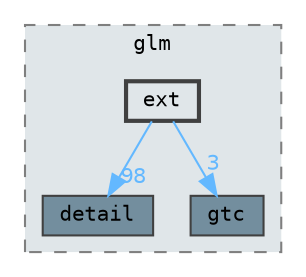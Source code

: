 digraph "C:/Users/s239074/Documents/ogl_renderer/thirdparty/glm/ext"
{
 // LATEX_PDF_SIZE
  bgcolor="transparent";
  edge [fontname=Terminal,fontsize=10,labelfontname=Helvetica,labelfontsize=10];
  node [fontname=Terminal,fontsize=10,shape=box,height=0.2,width=0.4];
  compound=true
  subgraph clusterdir_799a97583de5de6f52952a140c0046c8 {
    graph [ bgcolor="#e0e6e9", pencolor="grey50", label="glm", fontname=Terminal,fontsize=10 style="filled,dashed", URL="dir_799a97583de5de6f52952a140c0046c8.html",tooltip=""]
  dir_420d361cac2b208f4d47e7900e4a3503 [label="detail", fillcolor="#738e9e", color="grey25", style="filled", URL="dir_420d361cac2b208f4d47e7900e4a3503.html",tooltip=""];
  dir_dfd3bf86aa9ac2cfc775a020bbc3005b [label="gtc", fillcolor="#738e9e", color="grey25", style="filled", URL="dir_dfd3bf86aa9ac2cfc775a020bbc3005b.html",tooltip=""];
  dir_64a910161e75a4ca3376ff45e3482a96 [label="ext", fillcolor="#e0e6e9", color="grey25", style="filled,bold", URL="dir_64a910161e75a4ca3376ff45e3482a96.html",tooltip=""];
  }
  dir_64a910161e75a4ca3376ff45e3482a96->dir_420d361cac2b208f4d47e7900e4a3503 [headlabel="98", labeldistance=1.5 headhref="dir_000023_000021.html" color="steelblue1" fontcolor="steelblue1"];
  dir_64a910161e75a4ca3376ff45e3482a96->dir_dfd3bf86aa9ac2cfc775a020bbc3005b [headlabel="3", labeldistance=1.5 headhref="dir_000023_000027.html" color="steelblue1" fontcolor="steelblue1"];
}
